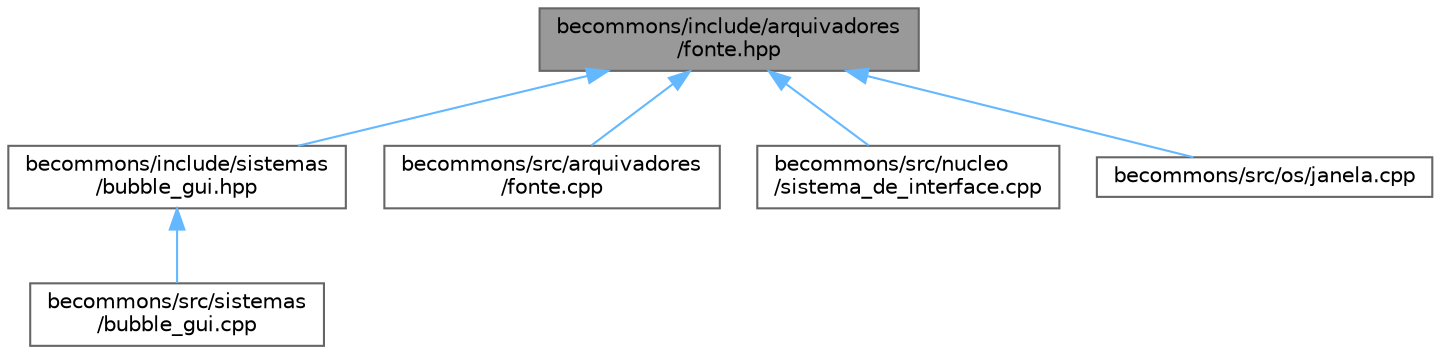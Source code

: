 digraph "becommons/include/arquivadores/fonte.hpp"
{
 // LATEX_PDF_SIZE
  bgcolor="transparent";
  edge [fontname=Helvetica,fontsize=10,labelfontname=Helvetica,labelfontsize=10];
  node [fontname=Helvetica,fontsize=10,shape=box,height=0.2,width=0.4];
  Node1 [id="Node000001",label="becommons/include/arquivadores\l/fonte.hpp",height=0.2,width=0.4,color="gray40", fillcolor="grey60", style="filled", fontcolor="black",tooltip="Define estruturas básicas para renderização de textos."];
  Node1 -> Node2 [id="edge1_Node000001_Node000002",dir="back",color="steelblue1",style="solid",tooltip=" "];
  Node2 [id="Node000002",label="becommons/include/sistemas\l/bubble_gui.hpp",height=0.2,width=0.4,color="grey40", fillcolor="white", style="filled",URL="$de/d04/bubble__gui_8hpp.html",tooltip=" "];
  Node2 -> Node3 [id="edge2_Node000002_Node000003",dir="back",color="steelblue1",style="solid",tooltip=" "];
  Node3 [id="Node000003",label="becommons/src/sistemas\l/bubble_gui.cpp",height=0.2,width=0.4,color="grey40", fillcolor="white", style="filled",URL="$d2/d22/bubble__gui_8cpp.html",tooltip=" "];
  Node1 -> Node4 [id="edge3_Node000001_Node000004",dir="back",color="steelblue1",style="solid",tooltip=" "];
  Node4 [id="Node000004",label="becommons/src/arquivadores\l/fonte.cpp",height=0.2,width=0.4,color="grey40", fillcolor="white", style="filled",URL="$d4/d5f/fonte_8cpp.html",tooltip=" "];
  Node1 -> Node5 [id="edge4_Node000001_Node000005",dir="back",color="steelblue1",style="solid",tooltip=" "];
  Node5 [id="Node000005",label="becommons/src/nucleo\l/sistema_de_interface.cpp",height=0.2,width=0.4,color="grey40", fillcolor="white", style="filled",URL="$df/d9d/sistema__de__interface_8cpp.html",tooltip=" "];
  Node1 -> Node6 [id="edge5_Node000001_Node000006",dir="back",color="steelblue1",style="solid",tooltip=" "];
  Node6 [id="Node000006",label="becommons/src/os/janela.cpp",height=0.2,width=0.4,color="grey40", fillcolor="white", style="filled",URL="$d4/da6/janela_8cpp.html",tooltip=" "];
}
